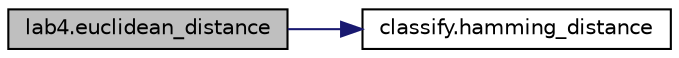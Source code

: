 digraph "lab4.euclidean_distance"
{
  edge [fontname="Helvetica",fontsize="10",labelfontname="Helvetica",labelfontsize="10"];
  node [fontname="Helvetica",fontsize="10",shape=record];
  rankdir="LR";
  Node1 [label="lab4.euclidean_distance",height=0.2,width=0.4,color="black", fillcolor="grey75", style="filled", fontcolor="black"];
  Node1 -> Node2 [color="midnightblue",fontsize="10",style="solid",fontname="Helvetica"];
  Node2 [label="classify.hamming_distance",height=0.2,width=0.4,color="black", fillcolor="white", style="filled",URL="$namespaceclassify.html#a53feccc4cce4688adaea63dd77df6ad4"];
}
